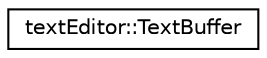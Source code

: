 digraph "クラス階層図"
{
 // LATEX_PDF_SIZE
  edge [fontname="Helvetica",fontsize="10",labelfontname="Helvetica",labelfontsize="10"];
  node [fontname="Helvetica",fontsize="10",shape=record];
  rankdir="LR";
  Node0 [label="textEditor::TextBuffer",height=0.2,width=0.4,color="black", fillcolor="white", style="filled",URL="$classtextEditor_1_1TextBuffer.html",tooltip=" "];
}
